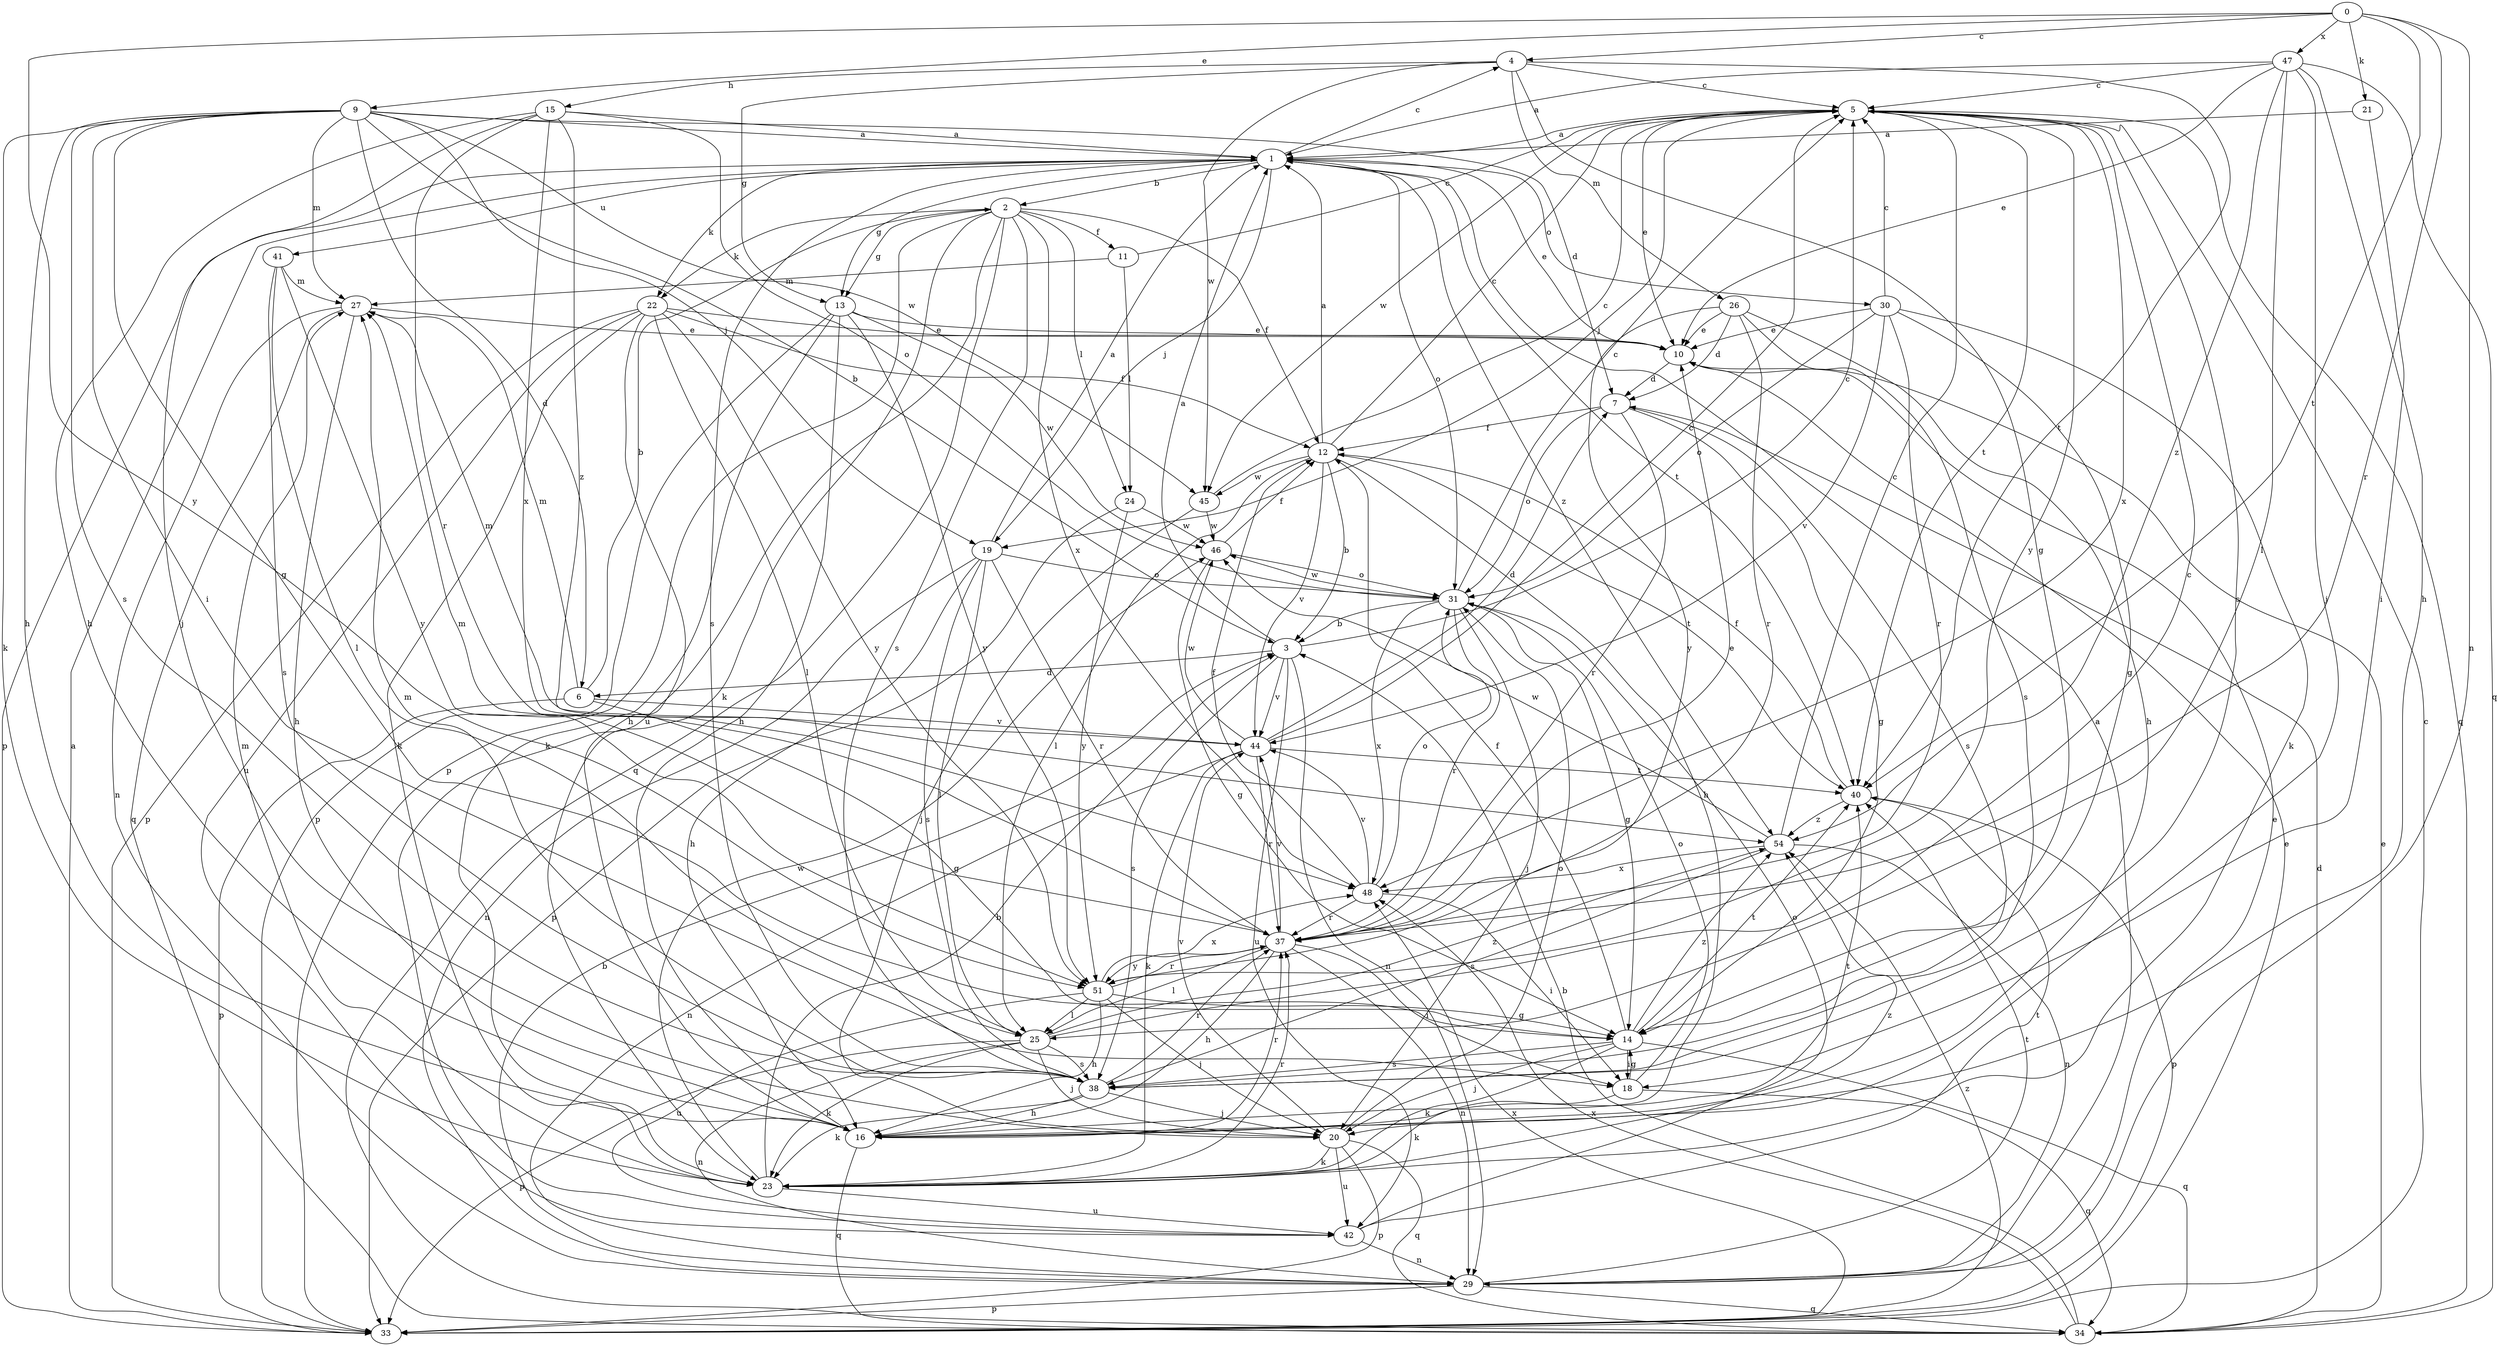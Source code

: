 strict digraph  {
0;
1;
2;
3;
4;
5;
6;
7;
9;
10;
11;
12;
13;
14;
15;
16;
18;
19;
20;
21;
22;
23;
24;
25;
26;
27;
29;
30;
31;
33;
34;
37;
38;
40;
41;
42;
44;
45;
46;
47;
48;
51;
54;
0 -> 4  [label=c];
0 -> 9  [label=e];
0 -> 21  [label=k];
0 -> 29  [label=n];
0 -> 37  [label=r];
0 -> 40  [label=t];
0 -> 47  [label=x];
0 -> 51  [label=y];
1 -> 2  [label=b];
1 -> 4  [label=c];
1 -> 10  [label=e];
1 -> 13  [label=g];
1 -> 19  [label=j];
1 -> 22  [label=k];
1 -> 30  [label=o];
1 -> 31  [label=o];
1 -> 33  [label=p];
1 -> 38  [label=s];
1 -> 40  [label=t];
1 -> 41  [label=u];
1 -> 54  [label=z];
2 -> 11  [label=f];
2 -> 12  [label=f];
2 -> 13  [label=g];
2 -> 22  [label=k];
2 -> 23  [label=k];
2 -> 24  [label=l];
2 -> 33  [label=p];
2 -> 34  [label=q];
2 -> 38  [label=s];
2 -> 42  [label=u];
2 -> 48  [label=x];
3 -> 1  [label=a];
3 -> 5  [label=c];
3 -> 6  [label=d];
3 -> 29  [label=n];
3 -> 38  [label=s];
3 -> 42  [label=u];
3 -> 44  [label=v];
4 -> 5  [label=c];
4 -> 13  [label=g];
4 -> 14  [label=g];
4 -> 15  [label=h];
4 -> 26  [label=m];
4 -> 40  [label=t];
4 -> 45  [label=w];
5 -> 1  [label=a];
5 -> 10  [label=e];
5 -> 19  [label=j];
5 -> 34  [label=q];
5 -> 38  [label=s];
5 -> 40  [label=t];
5 -> 45  [label=w];
5 -> 48  [label=x];
5 -> 51  [label=y];
6 -> 2  [label=b];
6 -> 14  [label=g];
6 -> 27  [label=m];
6 -> 33  [label=p];
6 -> 44  [label=v];
7 -> 12  [label=f];
7 -> 14  [label=g];
7 -> 31  [label=o];
7 -> 37  [label=r];
7 -> 38  [label=s];
9 -> 1  [label=a];
9 -> 3  [label=b];
9 -> 6  [label=d];
9 -> 7  [label=d];
9 -> 14  [label=g];
9 -> 16  [label=h];
9 -> 18  [label=i];
9 -> 19  [label=j];
9 -> 23  [label=k];
9 -> 27  [label=m];
9 -> 38  [label=s];
9 -> 45  [label=w];
10 -> 7  [label=d];
11 -> 5  [label=c];
11 -> 24  [label=l];
11 -> 27  [label=m];
12 -> 1  [label=a];
12 -> 3  [label=b];
12 -> 5  [label=c];
12 -> 16  [label=h];
12 -> 25  [label=l];
12 -> 40  [label=t];
12 -> 44  [label=v];
12 -> 45  [label=w];
13 -> 10  [label=e];
13 -> 16  [label=h];
13 -> 23  [label=k];
13 -> 33  [label=p];
13 -> 46  [label=w];
13 -> 51  [label=y];
14 -> 12  [label=f];
14 -> 18  [label=i];
14 -> 20  [label=j];
14 -> 23  [label=k];
14 -> 34  [label=q];
14 -> 38  [label=s];
14 -> 40  [label=t];
14 -> 54  [label=z];
15 -> 1  [label=a];
15 -> 16  [label=h];
15 -> 20  [label=j];
15 -> 31  [label=o];
15 -> 37  [label=r];
15 -> 48  [label=x];
15 -> 54  [label=z];
16 -> 34  [label=q];
16 -> 37  [label=r];
16 -> 40  [label=t];
18 -> 14  [label=g];
18 -> 23  [label=k];
18 -> 31  [label=o];
18 -> 34  [label=q];
19 -> 1  [label=a];
19 -> 16  [label=h];
19 -> 25  [label=l];
19 -> 29  [label=n];
19 -> 31  [label=o];
19 -> 37  [label=r];
19 -> 38  [label=s];
20 -> 23  [label=k];
20 -> 31  [label=o];
20 -> 33  [label=p];
20 -> 34  [label=q];
20 -> 42  [label=u];
20 -> 44  [label=v];
21 -> 1  [label=a];
21 -> 18  [label=i];
22 -> 10  [label=e];
22 -> 12  [label=f];
22 -> 16  [label=h];
22 -> 23  [label=k];
22 -> 25  [label=l];
22 -> 33  [label=p];
22 -> 42  [label=u];
22 -> 51  [label=y];
23 -> 3  [label=b];
23 -> 27  [label=m];
23 -> 37  [label=r];
23 -> 42  [label=u];
23 -> 46  [label=w];
23 -> 54  [label=z];
24 -> 33  [label=p];
24 -> 46  [label=w];
24 -> 51  [label=y];
25 -> 5  [label=c];
25 -> 20  [label=j];
25 -> 23  [label=k];
25 -> 29  [label=n];
25 -> 33  [label=p];
25 -> 38  [label=s];
25 -> 54  [label=z];
26 -> 7  [label=d];
26 -> 10  [label=e];
26 -> 16  [label=h];
26 -> 37  [label=r];
26 -> 38  [label=s];
26 -> 51  [label=y];
27 -> 10  [label=e];
27 -> 16  [label=h];
27 -> 29  [label=n];
27 -> 34  [label=q];
29 -> 1  [label=a];
29 -> 3  [label=b];
29 -> 10  [label=e];
29 -> 33  [label=p];
29 -> 34  [label=q];
29 -> 40  [label=t];
30 -> 5  [label=c];
30 -> 10  [label=e];
30 -> 14  [label=g];
30 -> 23  [label=k];
30 -> 31  [label=o];
30 -> 37  [label=r];
30 -> 44  [label=v];
31 -> 3  [label=b];
31 -> 5  [label=c];
31 -> 14  [label=g];
31 -> 20  [label=j];
31 -> 37  [label=r];
31 -> 46  [label=w];
31 -> 48  [label=x];
33 -> 1  [label=a];
33 -> 5  [label=c];
33 -> 10  [label=e];
33 -> 48  [label=x];
33 -> 54  [label=z];
34 -> 3  [label=b];
34 -> 7  [label=d];
34 -> 10  [label=e];
34 -> 48  [label=x];
37 -> 10  [label=e];
37 -> 16  [label=h];
37 -> 18  [label=i];
37 -> 25  [label=l];
37 -> 27  [label=m];
37 -> 29  [label=n];
37 -> 44  [label=v];
37 -> 51  [label=y];
38 -> 16  [label=h];
38 -> 20  [label=j];
38 -> 23  [label=k];
38 -> 27  [label=m];
38 -> 37  [label=r];
40 -> 12  [label=f];
40 -> 33  [label=p];
40 -> 54  [label=z];
41 -> 25  [label=l];
41 -> 27  [label=m];
41 -> 38  [label=s];
41 -> 51  [label=y];
42 -> 29  [label=n];
42 -> 31  [label=o];
42 -> 40  [label=t];
44 -> 5  [label=c];
44 -> 7  [label=d];
44 -> 23  [label=k];
44 -> 27  [label=m];
44 -> 29  [label=n];
44 -> 37  [label=r];
44 -> 40  [label=t];
44 -> 46  [label=w];
45 -> 5  [label=c];
45 -> 20  [label=j];
45 -> 46  [label=w];
46 -> 12  [label=f];
46 -> 14  [label=g];
46 -> 31  [label=o];
47 -> 1  [label=a];
47 -> 5  [label=c];
47 -> 10  [label=e];
47 -> 16  [label=h];
47 -> 20  [label=j];
47 -> 25  [label=l];
47 -> 34  [label=q];
47 -> 54  [label=z];
48 -> 12  [label=f];
48 -> 18  [label=i];
48 -> 31  [label=o];
48 -> 37  [label=r];
48 -> 44  [label=v];
51 -> 14  [label=g];
51 -> 16  [label=h];
51 -> 20  [label=j];
51 -> 25  [label=l];
51 -> 37  [label=r];
51 -> 42  [label=u];
51 -> 48  [label=x];
54 -> 5  [label=c];
54 -> 29  [label=n];
54 -> 38  [label=s];
54 -> 46  [label=w];
54 -> 48  [label=x];
}
